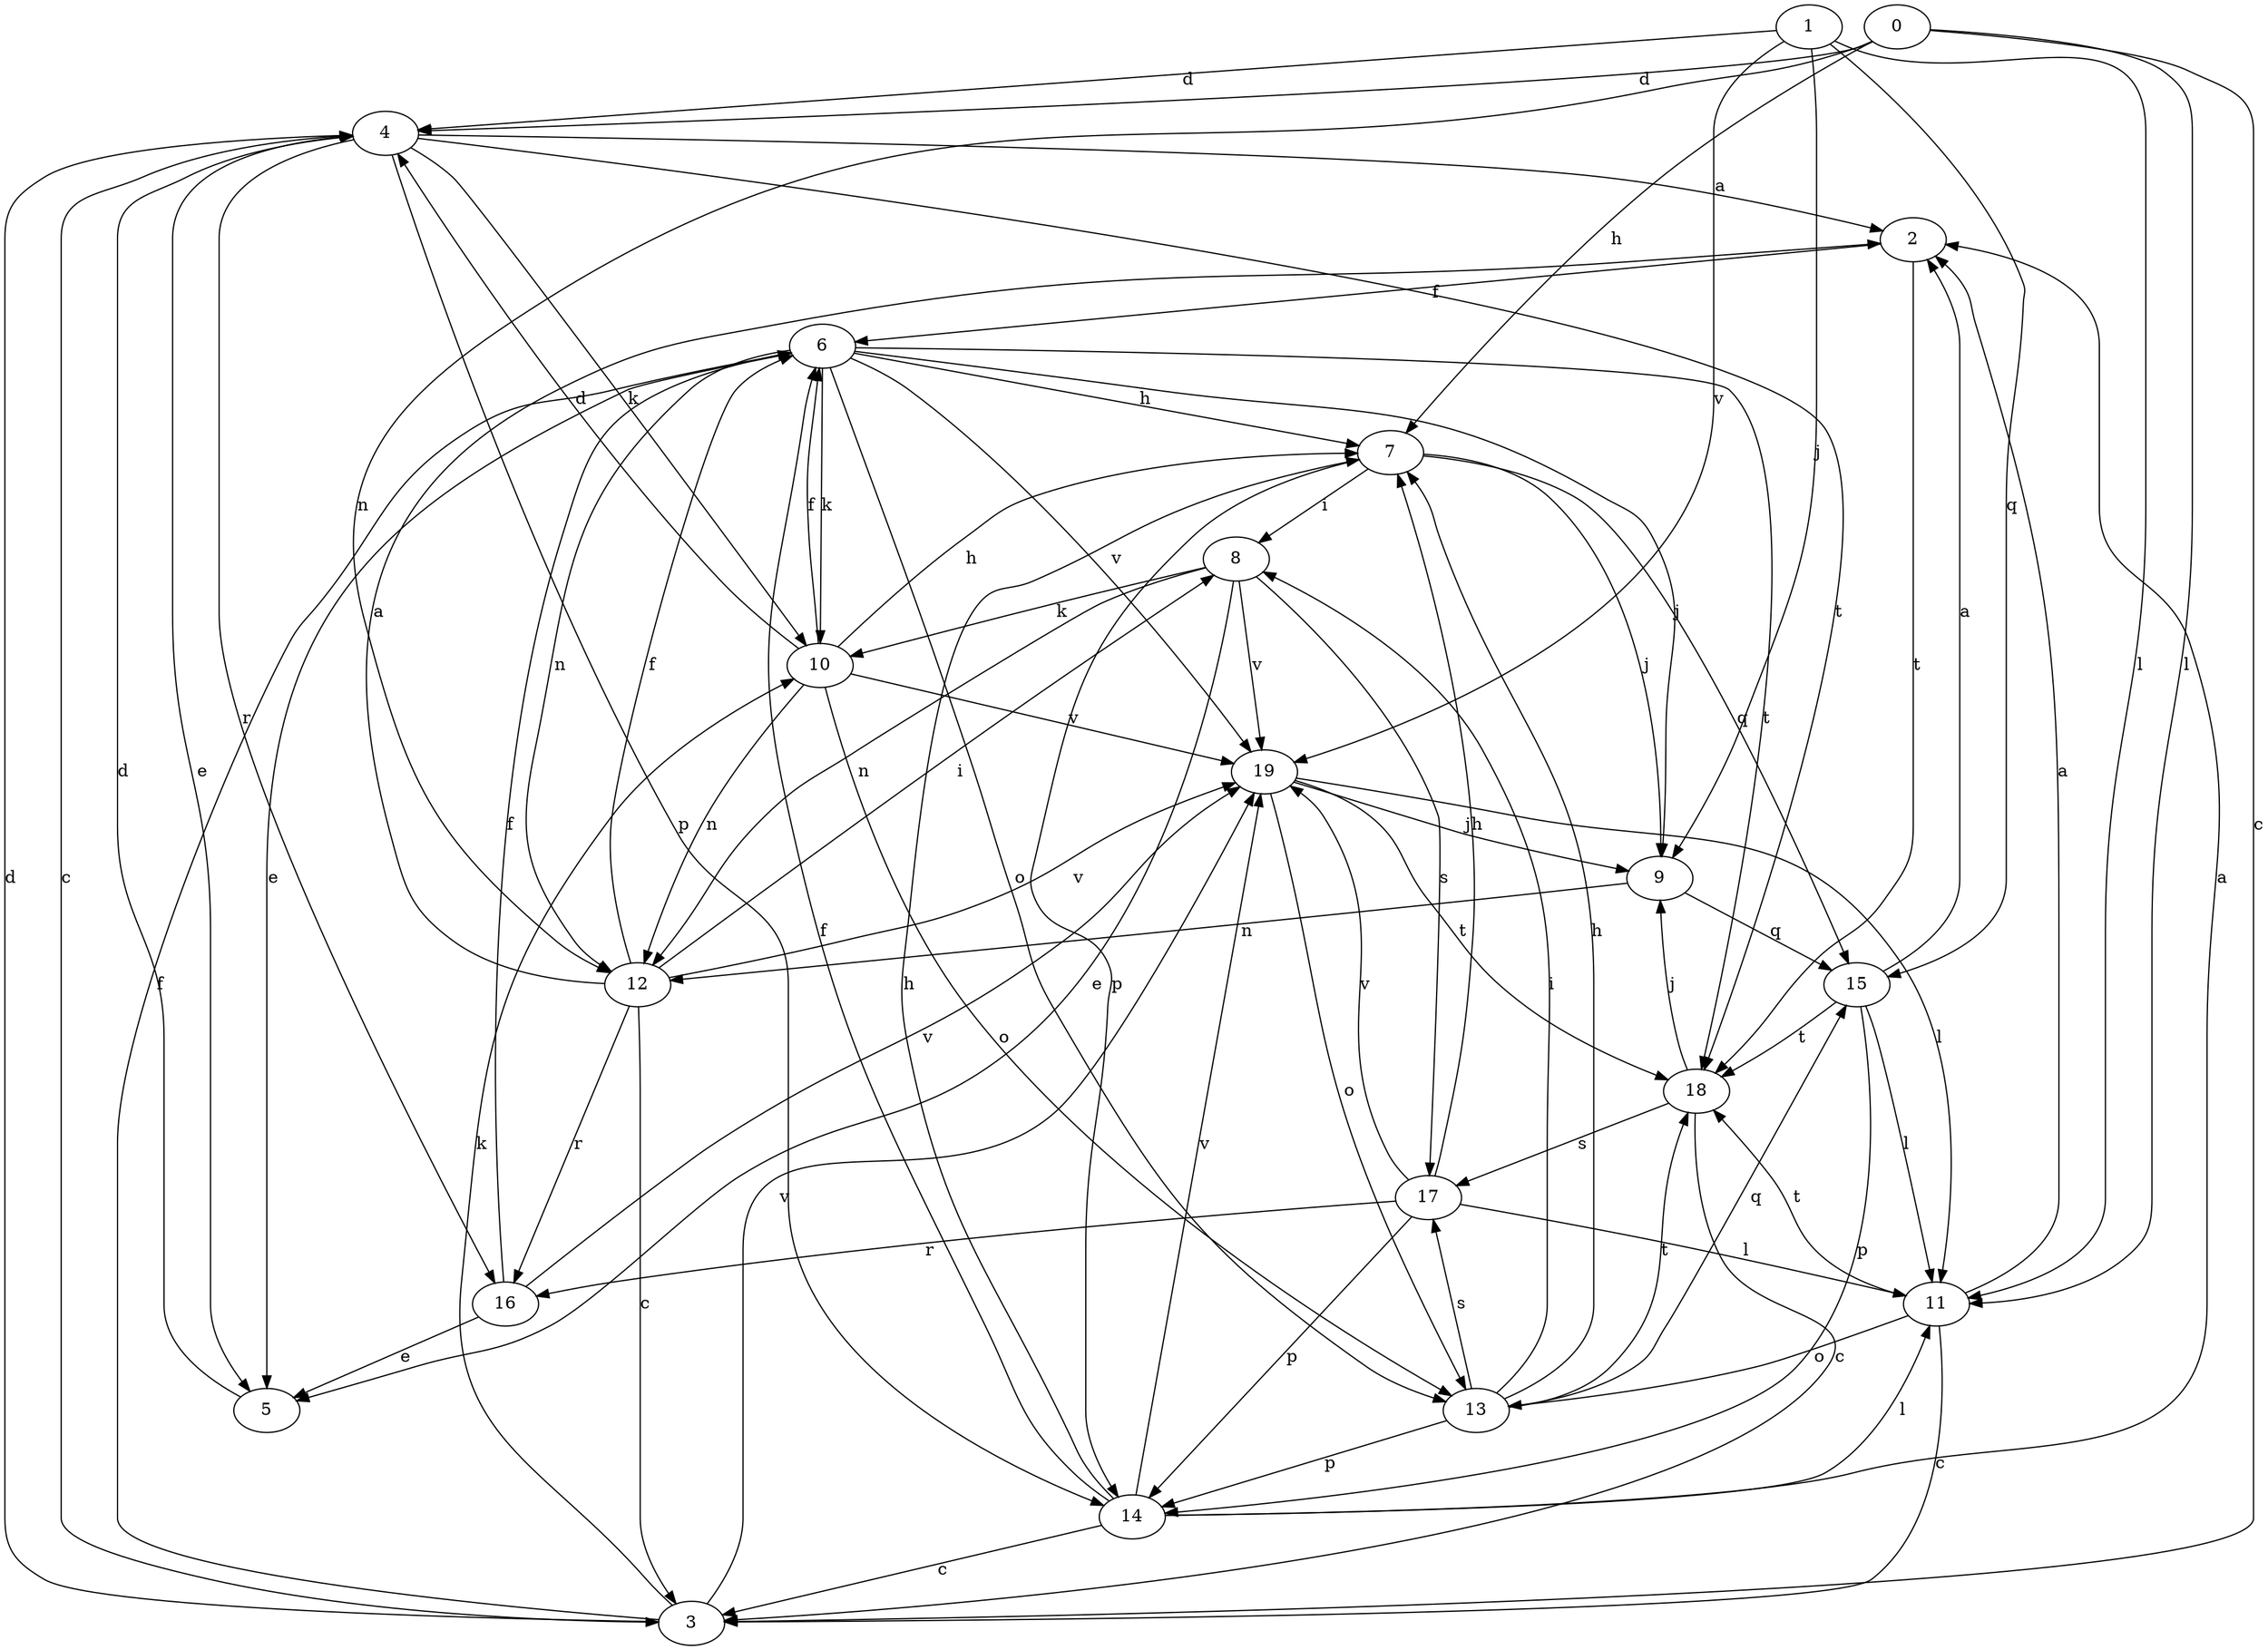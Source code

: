strict digraph  {
1;
2;
3;
4;
5;
6;
7;
0;
8;
9;
10;
11;
12;
13;
14;
15;
16;
17;
18;
19;
1 -> 4  [label=d];
1 -> 9  [label=j];
1 -> 11  [label=l];
1 -> 15  [label=q];
1 -> 19  [label=v];
2 -> 6  [label=f];
2 -> 18  [label=t];
3 -> 4  [label=d];
3 -> 6  [label=f];
3 -> 10  [label=k];
3 -> 19  [label=v];
4 -> 2  [label=a];
4 -> 3  [label=c];
4 -> 5  [label=e];
4 -> 10  [label=k];
4 -> 14  [label=p];
4 -> 16  [label=r];
4 -> 18  [label=t];
5 -> 4  [label=d];
6 -> 5  [label=e];
6 -> 7  [label=h];
6 -> 9  [label=j];
6 -> 10  [label=k];
6 -> 12  [label=n];
6 -> 13  [label=o];
6 -> 18  [label=t];
6 -> 19  [label=v];
7 -> 8  [label=i];
7 -> 9  [label=j];
7 -> 14  [label=p];
7 -> 15  [label=q];
0 -> 3  [label=c];
0 -> 4  [label=d];
0 -> 7  [label=h];
0 -> 11  [label=l];
0 -> 12  [label=n];
8 -> 5  [label=e];
8 -> 10  [label=k];
8 -> 12  [label=n];
8 -> 17  [label=s];
8 -> 19  [label=v];
9 -> 12  [label=n];
9 -> 15  [label=q];
10 -> 4  [label=d];
10 -> 6  [label=f];
10 -> 7  [label=h];
10 -> 12  [label=n];
10 -> 13  [label=o];
10 -> 19  [label=v];
11 -> 2  [label=a];
11 -> 3  [label=c];
11 -> 13  [label=o];
11 -> 18  [label=t];
12 -> 2  [label=a];
12 -> 3  [label=c];
12 -> 6  [label=f];
12 -> 8  [label=i];
12 -> 16  [label=r];
12 -> 19  [label=v];
13 -> 7  [label=h];
13 -> 8  [label=i];
13 -> 14  [label=p];
13 -> 15  [label=q];
13 -> 17  [label=s];
13 -> 18  [label=t];
14 -> 2  [label=a];
14 -> 3  [label=c];
14 -> 6  [label=f];
14 -> 7  [label=h];
14 -> 11  [label=l];
14 -> 19  [label=v];
15 -> 2  [label=a];
15 -> 11  [label=l];
15 -> 14  [label=p];
15 -> 18  [label=t];
16 -> 5  [label=e];
16 -> 6  [label=f];
16 -> 19  [label=v];
17 -> 7  [label=h];
17 -> 11  [label=l];
17 -> 14  [label=p];
17 -> 16  [label=r];
17 -> 19  [label=v];
18 -> 3  [label=c];
18 -> 9  [label=j];
18 -> 17  [label=s];
19 -> 9  [label=j];
19 -> 11  [label=l];
19 -> 13  [label=o];
19 -> 18  [label=t];
}

